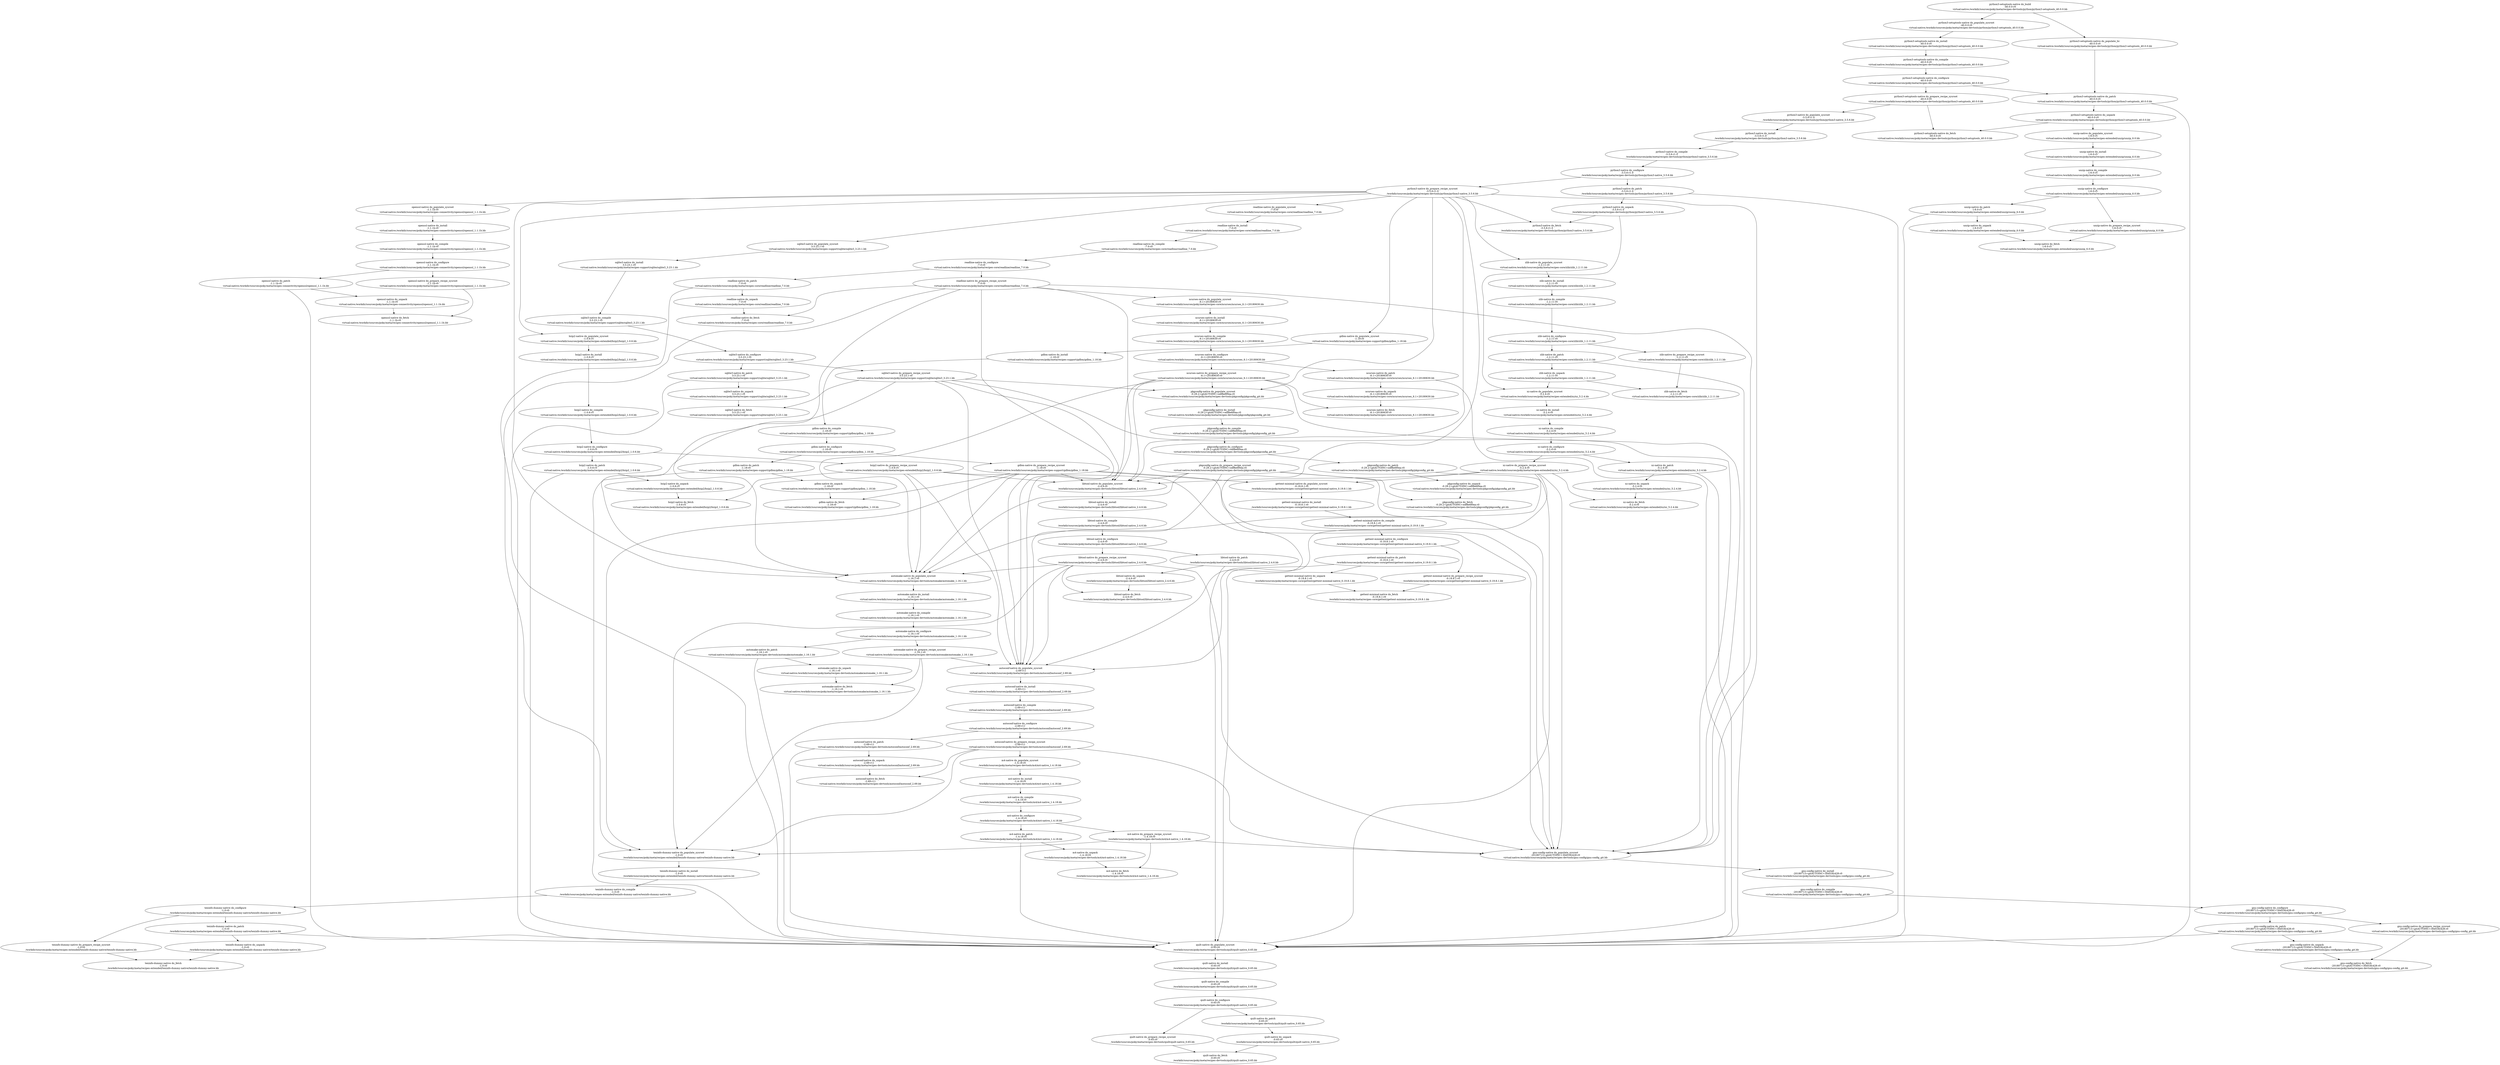 digraph depends {
"autoconf-native.do_compile" [label="autoconf-native do_compile\n:2.69-r11\nvirtual:native:/workdir/sources/poky/meta/recipes-devtools/autoconf/autoconf_2.69.bb"]
"autoconf-native.do_compile" -> "autoconf-native.do_configure"
"autoconf-native.do_configure" [label="autoconf-native do_configure\n:2.69-r11\nvirtual:native:/workdir/sources/poky/meta/recipes-devtools/autoconf/autoconf_2.69.bb"]
"autoconf-native.do_configure" -> "autoconf-native.do_patch"
"autoconf-native.do_configure" -> "autoconf-native.do_prepare_recipe_sysroot"
"autoconf-native.do_fetch" [label="autoconf-native do_fetch\n:2.69-r11\nvirtual:native:/workdir/sources/poky/meta/recipes-devtools/autoconf/autoconf_2.69.bb"]
"autoconf-native.do_install" [label="autoconf-native do_install\n:2.69-r11\nvirtual:native:/workdir/sources/poky/meta/recipes-devtools/autoconf/autoconf_2.69.bb"]
"autoconf-native.do_install" -> "autoconf-native.do_compile"
"autoconf-native.do_patch" [label="autoconf-native do_patch\n:2.69-r11\nvirtual:native:/workdir/sources/poky/meta/recipes-devtools/autoconf/autoconf_2.69.bb"]
"autoconf-native.do_patch" -> "autoconf-native.do_unpack"
"autoconf-native.do_patch" -> "quilt-native.do_populate_sysroot"
"autoconf-native.do_populate_sysroot" [label="autoconf-native do_populate_sysroot\n:2.69-r11\nvirtual:native:/workdir/sources/poky/meta/recipes-devtools/autoconf/autoconf_2.69.bb"]
"autoconf-native.do_populate_sysroot" -> "autoconf-native.do_install"
"autoconf-native.do_prepare_recipe_sysroot" [label="autoconf-native do_prepare_recipe_sysroot\n:2.69-r11\nvirtual:native:/workdir/sources/poky/meta/recipes-devtools/autoconf/autoconf_2.69.bb"]
"autoconf-native.do_prepare_recipe_sysroot" -> "autoconf-native.do_fetch"
"autoconf-native.do_prepare_recipe_sysroot" -> "gnu-config-native.do_populate_sysroot"
"autoconf-native.do_prepare_recipe_sysroot" -> "m4-native.do_populate_sysroot"
"autoconf-native.do_prepare_recipe_sysroot" -> "texinfo-dummy-native.do_populate_sysroot"
"autoconf-native.do_unpack" [label="autoconf-native do_unpack\n:2.69-r11\nvirtual:native:/workdir/sources/poky/meta/recipes-devtools/autoconf/autoconf_2.69.bb"]
"autoconf-native.do_unpack" -> "autoconf-native.do_fetch"
"automake-native.do_compile" [label="automake-native do_compile\n:1.16.1-r0\nvirtual:native:/workdir/sources/poky/meta/recipes-devtools/automake/automake_1.16.1.bb"]
"automake-native.do_compile" -> "automake-native.do_configure"
"automake-native.do_configure" [label="automake-native do_configure\n:1.16.1-r0\nvirtual:native:/workdir/sources/poky/meta/recipes-devtools/automake/automake_1.16.1.bb"]
"automake-native.do_configure" -> "automake-native.do_patch"
"automake-native.do_configure" -> "automake-native.do_prepare_recipe_sysroot"
"automake-native.do_fetch" [label="automake-native do_fetch\n:1.16.1-r0\nvirtual:native:/workdir/sources/poky/meta/recipes-devtools/automake/automake_1.16.1.bb"]
"automake-native.do_install" [label="automake-native do_install\n:1.16.1-r0\nvirtual:native:/workdir/sources/poky/meta/recipes-devtools/automake/automake_1.16.1.bb"]
"automake-native.do_install" -> "automake-native.do_compile"
"automake-native.do_patch" [label="automake-native do_patch\n:1.16.1-r0\nvirtual:native:/workdir/sources/poky/meta/recipes-devtools/automake/automake_1.16.1.bb"]
"automake-native.do_patch" -> "automake-native.do_unpack"
"automake-native.do_patch" -> "quilt-native.do_populate_sysroot"
"automake-native.do_populate_sysroot" [label="automake-native do_populate_sysroot\n:1.16.1-r0\nvirtual:native:/workdir/sources/poky/meta/recipes-devtools/automake/automake_1.16.1.bb"]
"automake-native.do_populate_sysroot" -> "automake-native.do_install"
"automake-native.do_prepare_recipe_sysroot" [label="automake-native do_prepare_recipe_sysroot\n:1.16.1-r0\nvirtual:native:/workdir/sources/poky/meta/recipes-devtools/automake/automake_1.16.1.bb"]
"automake-native.do_prepare_recipe_sysroot" -> "autoconf-native.do_populate_sysroot"
"automake-native.do_prepare_recipe_sysroot" -> "automake-native.do_fetch"
"automake-native.do_prepare_recipe_sysroot" -> "texinfo-dummy-native.do_populate_sysroot"
"automake-native.do_unpack" [label="automake-native do_unpack\n:1.16.1-r0\nvirtual:native:/workdir/sources/poky/meta/recipes-devtools/automake/automake_1.16.1.bb"]
"automake-native.do_unpack" -> "automake-native.do_fetch"
"bzip2-native.do_compile" [label="bzip2-native do_compile\n:1.0.6-r5\nvirtual:native:/workdir/sources/poky/meta/recipes-extended/bzip2/bzip2_1.0.6.bb"]
"bzip2-native.do_compile" -> "bzip2-native.do_configure"
"bzip2-native.do_configure" [label="bzip2-native do_configure\n:1.0.6-r5\nvirtual:native:/workdir/sources/poky/meta/recipes-extended/bzip2/bzip2_1.0.6.bb"]
"bzip2-native.do_configure" -> "bzip2-native.do_patch"
"bzip2-native.do_configure" -> "bzip2-native.do_prepare_recipe_sysroot"
"bzip2-native.do_fetch" [label="bzip2-native do_fetch\n:1.0.6-r5\nvirtual:native:/workdir/sources/poky/meta/recipes-extended/bzip2/bzip2_1.0.6.bb"]
"bzip2-native.do_install" [label="bzip2-native do_install\n:1.0.6-r5\nvirtual:native:/workdir/sources/poky/meta/recipes-extended/bzip2/bzip2_1.0.6.bb"]
"bzip2-native.do_install" -> "bzip2-native.do_compile"
"bzip2-native.do_patch" [label="bzip2-native do_patch\n:1.0.6-r5\nvirtual:native:/workdir/sources/poky/meta/recipes-extended/bzip2/bzip2_1.0.6.bb"]
"bzip2-native.do_patch" -> "bzip2-native.do_unpack"
"bzip2-native.do_patch" -> "quilt-native.do_populate_sysroot"
"bzip2-native.do_populate_sysroot" [label="bzip2-native do_populate_sysroot\n:1.0.6-r5\nvirtual:native:/workdir/sources/poky/meta/recipes-extended/bzip2/bzip2_1.0.6.bb"]
"bzip2-native.do_populate_sysroot" -> "bzip2-native.do_install"
"bzip2-native.do_prepare_recipe_sysroot" [label="bzip2-native do_prepare_recipe_sysroot\n:1.0.6-r5\nvirtual:native:/workdir/sources/poky/meta/recipes-extended/bzip2/bzip2_1.0.6.bb"]
"bzip2-native.do_prepare_recipe_sysroot" -> "autoconf-native.do_populate_sysroot"
"bzip2-native.do_prepare_recipe_sysroot" -> "automake-native.do_populate_sysroot"
"bzip2-native.do_prepare_recipe_sysroot" -> "bzip2-native.do_fetch"
"bzip2-native.do_prepare_recipe_sysroot" -> "gnu-config-native.do_populate_sysroot"
"bzip2-native.do_prepare_recipe_sysroot" -> "libtool-native.do_populate_sysroot"
"bzip2-native.do_unpack" [label="bzip2-native do_unpack\n:1.0.6-r5\nvirtual:native:/workdir/sources/poky/meta/recipes-extended/bzip2/bzip2_1.0.6.bb"]
"bzip2-native.do_unpack" -> "bzip2-native.do_fetch"
"gdbm-native.do_compile" [label="gdbm-native do_compile\n:1.18-r0\nvirtual:native:/workdir/sources/poky/meta/recipes-support/gdbm/gdbm_1.18.bb"]
"gdbm-native.do_compile" -> "gdbm-native.do_configure"
"gdbm-native.do_configure" [label="gdbm-native do_configure\n:1.18-r0\nvirtual:native:/workdir/sources/poky/meta/recipes-support/gdbm/gdbm_1.18.bb"]
"gdbm-native.do_configure" -> "gdbm-native.do_patch"
"gdbm-native.do_configure" -> "gdbm-native.do_prepare_recipe_sysroot"
"gdbm-native.do_fetch" [label="gdbm-native do_fetch\n:1.18-r0\nvirtual:native:/workdir/sources/poky/meta/recipes-support/gdbm/gdbm_1.18.bb"]
"gdbm-native.do_install" [label="gdbm-native do_install\n:1.18-r0\nvirtual:native:/workdir/sources/poky/meta/recipes-support/gdbm/gdbm_1.18.bb"]
"gdbm-native.do_install" -> "gdbm-native.do_compile"
"gdbm-native.do_patch" [label="gdbm-native do_patch\n:1.18-r0\nvirtual:native:/workdir/sources/poky/meta/recipes-support/gdbm/gdbm_1.18.bb"]
"gdbm-native.do_patch" -> "gdbm-native.do_unpack"
"gdbm-native.do_patch" -> "quilt-native.do_populate_sysroot"
"gdbm-native.do_populate_sysroot" [label="gdbm-native do_populate_sysroot\n:1.18-r0\nvirtual:native:/workdir/sources/poky/meta/recipes-support/gdbm/gdbm_1.18.bb"]
"gdbm-native.do_populate_sysroot" -> "gdbm-native.do_install"
"gdbm-native.do_prepare_recipe_sysroot" [label="gdbm-native do_prepare_recipe_sysroot\n:1.18-r0\nvirtual:native:/workdir/sources/poky/meta/recipes-support/gdbm/gdbm_1.18.bb"]
"gdbm-native.do_prepare_recipe_sysroot" -> "autoconf-native.do_populate_sysroot"
"gdbm-native.do_prepare_recipe_sysroot" -> "automake-native.do_populate_sysroot"
"gdbm-native.do_prepare_recipe_sysroot" -> "gdbm-native.do_fetch"
"gdbm-native.do_prepare_recipe_sysroot" -> "gettext-minimal-native.do_populate_sysroot"
"gdbm-native.do_prepare_recipe_sysroot" -> "gnu-config-native.do_populate_sysroot"
"gdbm-native.do_prepare_recipe_sysroot" -> "libtool-native.do_populate_sysroot"
"gdbm-native.do_prepare_recipe_sysroot" -> "texinfo-dummy-native.do_populate_sysroot"
"gdbm-native.do_unpack" [label="gdbm-native do_unpack\n:1.18-r0\nvirtual:native:/workdir/sources/poky/meta/recipes-support/gdbm/gdbm_1.18.bb"]
"gdbm-native.do_unpack" -> "gdbm-native.do_fetch"
"gettext-minimal-native.do_compile" [label="gettext-minimal-native do_compile\n:0.19.8.1-r0\n/workdir/sources/poky/meta/recipes-core/gettext/gettext-minimal-native_0.19.8.1.bb"]
"gettext-minimal-native.do_compile" -> "gettext-minimal-native.do_configure"
"gettext-minimal-native.do_configure" [label="gettext-minimal-native do_configure\n:0.19.8.1-r0\n/workdir/sources/poky/meta/recipes-core/gettext/gettext-minimal-native_0.19.8.1.bb"]
"gettext-minimal-native.do_configure" -> "gettext-minimal-native.do_patch"
"gettext-minimal-native.do_configure" -> "gettext-minimal-native.do_prepare_recipe_sysroot"
"gettext-minimal-native.do_fetch" [label="gettext-minimal-native do_fetch\n:0.19.8.1-r0\n/workdir/sources/poky/meta/recipes-core/gettext/gettext-minimal-native_0.19.8.1.bb"]
"gettext-minimal-native.do_install" [label="gettext-minimal-native do_install\n:0.19.8.1-r0\n/workdir/sources/poky/meta/recipes-core/gettext/gettext-minimal-native_0.19.8.1.bb"]
"gettext-minimal-native.do_install" -> "gettext-minimal-native.do_compile"
"gettext-minimal-native.do_patch" [label="gettext-minimal-native do_patch\n:0.19.8.1-r0\n/workdir/sources/poky/meta/recipes-core/gettext/gettext-minimal-native_0.19.8.1.bb"]
"gettext-minimal-native.do_patch" -> "gettext-minimal-native.do_unpack"
"gettext-minimal-native.do_patch" -> "quilt-native.do_populate_sysroot"
"gettext-minimal-native.do_populate_sysroot" [label="gettext-minimal-native do_populate_sysroot\n:0.19.8.1-r0\n/workdir/sources/poky/meta/recipes-core/gettext/gettext-minimal-native_0.19.8.1.bb"]
"gettext-minimal-native.do_populate_sysroot" -> "gettext-minimal-native.do_install"
"gettext-minimal-native.do_prepare_recipe_sysroot" [label="gettext-minimal-native do_prepare_recipe_sysroot\n:0.19.8.1-r0\n/workdir/sources/poky/meta/recipes-core/gettext/gettext-minimal-native_0.19.8.1.bb"]
"gettext-minimal-native.do_prepare_recipe_sysroot" -> "gettext-minimal-native.do_fetch"
"gettext-minimal-native.do_unpack" [label="gettext-minimal-native do_unpack\n:0.19.8.1-r0\n/workdir/sources/poky/meta/recipes-core/gettext/gettext-minimal-native_0.19.8.1.bb"]
"gettext-minimal-native.do_unpack" -> "gettext-minimal-native.do_fetch"
"gnu-config-native.do_compile" [label="gnu-config-native do_compile\n:20180713+gitAUTOINC+30d53fc428-r0\nvirtual:native:/workdir/sources/poky/meta/recipes-devtools/gnu-config/gnu-config_git.bb"]
"gnu-config-native.do_compile" -> "gnu-config-native.do_configure"
"gnu-config-native.do_configure" [label="gnu-config-native do_configure\n:20180713+gitAUTOINC+30d53fc428-r0\nvirtual:native:/workdir/sources/poky/meta/recipes-devtools/gnu-config/gnu-config_git.bb"]
"gnu-config-native.do_configure" -> "gnu-config-native.do_patch"
"gnu-config-native.do_configure" -> "gnu-config-native.do_prepare_recipe_sysroot"
"gnu-config-native.do_fetch" [label="gnu-config-native do_fetch\n:20180713+gitAUTOINC+30d53fc428-r0\nvirtual:native:/workdir/sources/poky/meta/recipes-devtools/gnu-config/gnu-config_git.bb"]
"gnu-config-native.do_install" [label="gnu-config-native do_install\n:20180713+gitAUTOINC+30d53fc428-r0\nvirtual:native:/workdir/sources/poky/meta/recipes-devtools/gnu-config/gnu-config_git.bb"]
"gnu-config-native.do_install" -> "gnu-config-native.do_compile"
"gnu-config-native.do_patch" [label="gnu-config-native do_patch\n:20180713+gitAUTOINC+30d53fc428-r0\nvirtual:native:/workdir/sources/poky/meta/recipes-devtools/gnu-config/gnu-config_git.bb"]
"gnu-config-native.do_patch" -> "gnu-config-native.do_unpack"
"gnu-config-native.do_patch" -> "quilt-native.do_populate_sysroot"
"gnu-config-native.do_populate_sysroot" [label="gnu-config-native do_populate_sysroot\n:20180713+gitAUTOINC+30d53fc428-r0\nvirtual:native:/workdir/sources/poky/meta/recipes-devtools/gnu-config/gnu-config_git.bb"]
"gnu-config-native.do_populate_sysroot" -> "gnu-config-native.do_install"
"gnu-config-native.do_prepare_recipe_sysroot" [label="gnu-config-native do_prepare_recipe_sysroot\n:20180713+gitAUTOINC+30d53fc428-r0\nvirtual:native:/workdir/sources/poky/meta/recipes-devtools/gnu-config/gnu-config_git.bb"]
"gnu-config-native.do_prepare_recipe_sysroot" -> "gnu-config-native.do_fetch"
"gnu-config-native.do_unpack" [label="gnu-config-native do_unpack\n:20180713+gitAUTOINC+30d53fc428-r0\nvirtual:native:/workdir/sources/poky/meta/recipes-devtools/gnu-config/gnu-config_git.bb"]
"gnu-config-native.do_unpack" -> "gnu-config-native.do_fetch"
"libtool-native.do_compile" [label="libtool-native do_compile\n:2.4.6-r0\n/workdir/sources/poky/meta/recipes-devtools/libtool/libtool-native_2.4.6.bb"]
"libtool-native.do_compile" -> "libtool-native.do_configure"
"libtool-native.do_configure" [label="libtool-native do_configure\n:2.4.6-r0\n/workdir/sources/poky/meta/recipes-devtools/libtool/libtool-native_2.4.6.bb"]
"libtool-native.do_configure" -> "libtool-native.do_patch"
"libtool-native.do_configure" -> "libtool-native.do_prepare_recipe_sysroot"
"libtool-native.do_fetch" [label="libtool-native do_fetch\n:2.4.6-r0\n/workdir/sources/poky/meta/recipes-devtools/libtool/libtool-native_2.4.6.bb"]
"libtool-native.do_install" [label="libtool-native do_install\n:2.4.6-r0\n/workdir/sources/poky/meta/recipes-devtools/libtool/libtool-native_2.4.6.bb"]
"libtool-native.do_install" -> "libtool-native.do_compile"
"libtool-native.do_patch" [label="libtool-native do_patch\n:2.4.6-r0\n/workdir/sources/poky/meta/recipes-devtools/libtool/libtool-native_2.4.6.bb"]
"libtool-native.do_patch" -> "libtool-native.do_unpack"
"libtool-native.do_patch" -> "quilt-native.do_populate_sysroot"
"libtool-native.do_populate_sysroot" [label="libtool-native do_populate_sysroot\n:2.4.6-r0\n/workdir/sources/poky/meta/recipes-devtools/libtool/libtool-native_2.4.6.bb"]
"libtool-native.do_populate_sysroot" -> "libtool-native.do_install"
"libtool-native.do_prepare_recipe_sysroot" [label="libtool-native do_prepare_recipe_sysroot\n:2.4.6-r0\n/workdir/sources/poky/meta/recipes-devtools/libtool/libtool-native_2.4.6.bb"]
"libtool-native.do_prepare_recipe_sysroot" -> "autoconf-native.do_populate_sysroot"
"libtool-native.do_prepare_recipe_sysroot" -> "automake-native.do_populate_sysroot"
"libtool-native.do_prepare_recipe_sysroot" -> "gnu-config-native.do_populate_sysroot"
"libtool-native.do_prepare_recipe_sysroot" -> "libtool-native.do_fetch"
"libtool-native.do_prepare_recipe_sysroot" -> "texinfo-dummy-native.do_populate_sysroot"
"libtool-native.do_unpack" [label="libtool-native do_unpack\n:2.4.6-r0\n/workdir/sources/poky/meta/recipes-devtools/libtool/libtool-native_2.4.6.bb"]
"libtool-native.do_unpack" -> "libtool-native.do_fetch"
"m4-native.do_compile" [label="m4-native do_compile\n:1.4.18-r0\n/workdir/sources/poky/meta/recipes-devtools/m4/m4-native_1.4.18.bb"]
"m4-native.do_compile" -> "m4-native.do_configure"
"m4-native.do_configure" [label="m4-native do_configure\n:1.4.18-r0\n/workdir/sources/poky/meta/recipes-devtools/m4/m4-native_1.4.18.bb"]
"m4-native.do_configure" -> "m4-native.do_patch"
"m4-native.do_configure" -> "m4-native.do_prepare_recipe_sysroot"
"m4-native.do_fetch" [label="m4-native do_fetch\n:1.4.18-r0\n/workdir/sources/poky/meta/recipes-devtools/m4/m4-native_1.4.18.bb"]
"m4-native.do_install" [label="m4-native do_install\n:1.4.18-r0\n/workdir/sources/poky/meta/recipes-devtools/m4/m4-native_1.4.18.bb"]
"m4-native.do_install" -> "m4-native.do_compile"
"m4-native.do_patch" [label="m4-native do_patch\n:1.4.18-r0\n/workdir/sources/poky/meta/recipes-devtools/m4/m4-native_1.4.18.bb"]
"m4-native.do_patch" -> "m4-native.do_unpack"
"m4-native.do_patch" -> "quilt-native.do_populate_sysroot"
"m4-native.do_populate_sysroot" [label="m4-native do_populate_sysroot\n:1.4.18-r0\n/workdir/sources/poky/meta/recipes-devtools/m4/m4-native_1.4.18.bb"]
"m4-native.do_populate_sysroot" -> "m4-native.do_install"
"m4-native.do_prepare_recipe_sysroot" [label="m4-native do_prepare_recipe_sysroot\n:1.4.18-r0\n/workdir/sources/poky/meta/recipes-devtools/m4/m4-native_1.4.18.bb"]
"m4-native.do_prepare_recipe_sysroot" -> "gnu-config-native.do_populate_sysroot"
"m4-native.do_prepare_recipe_sysroot" -> "m4-native.do_fetch"
"m4-native.do_prepare_recipe_sysroot" -> "texinfo-dummy-native.do_populate_sysroot"
"m4-native.do_unpack" [label="m4-native do_unpack\n:1.4.18-r0\n/workdir/sources/poky/meta/recipes-devtools/m4/m4-native_1.4.18.bb"]
"m4-native.do_unpack" -> "m4-native.do_fetch"
"ncurses-native.do_compile" [label="ncurses-native do_compile\n:6.1+20180630-r0\nvirtual:native:/workdir/sources/poky/meta/recipes-core/ncurses/ncurses_6.1+20180630.bb"]
"ncurses-native.do_compile" -> "ncurses-native.do_configure"
"ncurses-native.do_configure" [label="ncurses-native do_configure\n:6.1+20180630-r0\nvirtual:native:/workdir/sources/poky/meta/recipes-core/ncurses/ncurses_6.1+20180630.bb"]
"ncurses-native.do_configure" -> "ncurses-native.do_patch"
"ncurses-native.do_configure" -> "ncurses-native.do_prepare_recipe_sysroot"
"ncurses-native.do_fetch" [label="ncurses-native do_fetch\n:6.1+20180630-r0\nvirtual:native:/workdir/sources/poky/meta/recipes-core/ncurses/ncurses_6.1+20180630.bb"]
"ncurses-native.do_install" [label="ncurses-native do_install\n:6.1+20180630-r0\nvirtual:native:/workdir/sources/poky/meta/recipes-core/ncurses/ncurses_6.1+20180630.bb"]
"ncurses-native.do_install" -> "ncurses-native.do_compile"
"ncurses-native.do_patch" [label="ncurses-native do_patch\n:6.1+20180630-r0\nvirtual:native:/workdir/sources/poky/meta/recipes-core/ncurses/ncurses_6.1+20180630.bb"]
"ncurses-native.do_patch" -> "ncurses-native.do_unpack"
"ncurses-native.do_patch" -> "quilt-native.do_populate_sysroot"
"ncurses-native.do_populate_sysroot" [label="ncurses-native do_populate_sysroot\n:6.1+20180630-r0\nvirtual:native:/workdir/sources/poky/meta/recipes-core/ncurses/ncurses_6.1+20180630.bb"]
"ncurses-native.do_populate_sysroot" -> "ncurses-native.do_install"
"ncurses-native.do_prepare_recipe_sysroot" [label="ncurses-native do_prepare_recipe_sysroot\n:6.1+20180630-r0\nvirtual:native:/workdir/sources/poky/meta/recipes-core/ncurses/ncurses_6.1+20180630.bb"]
"ncurses-native.do_prepare_recipe_sysroot" -> "autoconf-native.do_populate_sysroot"
"ncurses-native.do_prepare_recipe_sysroot" -> "automake-native.do_populate_sysroot"
"ncurses-native.do_prepare_recipe_sysroot" -> "gnu-config-native.do_populate_sysroot"
"ncurses-native.do_prepare_recipe_sysroot" -> "libtool-native.do_populate_sysroot"
"ncurses-native.do_prepare_recipe_sysroot" -> "ncurses-native.do_fetch"
"ncurses-native.do_prepare_recipe_sysroot" -> "pkgconfig-native.do_populate_sysroot"
"ncurses-native.do_unpack" [label="ncurses-native do_unpack\n:6.1+20180630-r0\nvirtual:native:/workdir/sources/poky/meta/recipes-core/ncurses/ncurses_6.1+20180630.bb"]
"ncurses-native.do_unpack" -> "ncurses-native.do_fetch"
"openssl-native.do_compile" [label="openssl-native do_compile\n:1.1.1b-r0\nvirtual:native:/workdir/sources/poky/meta/recipes-connectivity/openssl/openssl_1.1.1b.bb"]
"openssl-native.do_compile" -> "openssl-native.do_configure"
"openssl-native.do_configure" [label="openssl-native do_configure\n:1.1.1b-r0\nvirtual:native:/workdir/sources/poky/meta/recipes-connectivity/openssl/openssl_1.1.1b.bb"]
"openssl-native.do_configure" -> "openssl-native.do_patch"
"openssl-native.do_configure" -> "openssl-native.do_prepare_recipe_sysroot"
"openssl-native.do_fetch" [label="openssl-native do_fetch\n:1.1.1b-r0\nvirtual:native:/workdir/sources/poky/meta/recipes-connectivity/openssl/openssl_1.1.1b.bb"]
"openssl-native.do_install" [label="openssl-native do_install\n:1.1.1b-r0\nvirtual:native:/workdir/sources/poky/meta/recipes-connectivity/openssl/openssl_1.1.1b.bb"]
"openssl-native.do_install" -> "openssl-native.do_compile"
"openssl-native.do_patch" [label="openssl-native do_patch\n:1.1.1b-r0\nvirtual:native:/workdir/sources/poky/meta/recipes-connectivity/openssl/openssl_1.1.1b.bb"]
"openssl-native.do_patch" -> "openssl-native.do_unpack"
"openssl-native.do_patch" -> "quilt-native.do_populate_sysroot"
"openssl-native.do_populate_sysroot" [label="openssl-native do_populate_sysroot\n:1.1.1b-r0\nvirtual:native:/workdir/sources/poky/meta/recipes-connectivity/openssl/openssl_1.1.1b.bb"]
"openssl-native.do_populate_sysroot" -> "openssl-native.do_install"
"openssl-native.do_prepare_recipe_sysroot" [label="openssl-native do_prepare_recipe_sysroot\n:1.1.1b-r0\nvirtual:native:/workdir/sources/poky/meta/recipes-connectivity/openssl/openssl_1.1.1b.bb"]
"openssl-native.do_prepare_recipe_sysroot" -> "openssl-native.do_fetch"
"openssl-native.do_unpack" [label="openssl-native do_unpack\n:1.1.1b-r0\nvirtual:native:/workdir/sources/poky/meta/recipes-connectivity/openssl/openssl_1.1.1b.bb"]
"openssl-native.do_unpack" -> "openssl-native.do_fetch"
"pkgconfig-native.do_compile" [label="pkgconfig-native do_compile\n:0.29.2+gitAUTOINC+edf8e6f0ea-r0\nvirtual:native:/workdir/sources/poky/meta/recipes-devtools/pkgconfig/pkgconfig_git.bb"]
"pkgconfig-native.do_compile" -> "pkgconfig-native.do_configure"
"pkgconfig-native.do_configure" [label="pkgconfig-native do_configure\n:0.29.2+gitAUTOINC+edf8e6f0ea-r0\nvirtual:native:/workdir/sources/poky/meta/recipes-devtools/pkgconfig/pkgconfig_git.bb"]
"pkgconfig-native.do_configure" -> "pkgconfig-native.do_patch"
"pkgconfig-native.do_configure" -> "pkgconfig-native.do_prepare_recipe_sysroot"
"pkgconfig-native.do_fetch" [label="pkgconfig-native do_fetch\n:0.29.2+gitAUTOINC+edf8e6f0ea-r0\nvirtual:native:/workdir/sources/poky/meta/recipes-devtools/pkgconfig/pkgconfig_git.bb"]
"pkgconfig-native.do_install" [label="pkgconfig-native do_install\n:0.29.2+gitAUTOINC+edf8e6f0ea-r0\nvirtual:native:/workdir/sources/poky/meta/recipes-devtools/pkgconfig/pkgconfig_git.bb"]
"pkgconfig-native.do_install" -> "pkgconfig-native.do_compile"
"pkgconfig-native.do_patch" [label="pkgconfig-native do_patch\n:0.29.2+gitAUTOINC+edf8e6f0ea-r0\nvirtual:native:/workdir/sources/poky/meta/recipes-devtools/pkgconfig/pkgconfig_git.bb"]
"pkgconfig-native.do_patch" -> "pkgconfig-native.do_unpack"
"pkgconfig-native.do_patch" -> "quilt-native.do_populate_sysroot"
"pkgconfig-native.do_populate_sysroot" [label="pkgconfig-native do_populate_sysroot\n:0.29.2+gitAUTOINC+edf8e6f0ea-r0\nvirtual:native:/workdir/sources/poky/meta/recipes-devtools/pkgconfig/pkgconfig_git.bb"]
"pkgconfig-native.do_populate_sysroot" -> "pkgconfig-native.do_install"
"pkgconfig-native.do_prepare_recipe_sysroot" [label="pkgconfig-native do_prepare_recipe_sysroot\n:0.29.2+gitAUTOINC+edf8e6f0ea-r0\nvirtual:native:/workdir/sources/poky/meta/recipes-devtools/pkgconfig/pkgconfig_git.bb"]
"pkgconfig-native.do_prepare_recipe_sysroot" -> "autoconf-native.do_populate_sysroot"
"pkgconfig-native.do_prepare_recipe_sysroot" -> "automake-native.do_populate_sysroot"
"pkgconfig-native.do_prepare_recipe_sysroot" -> "gnu-config-native.do_populate_sysroot"
"pkgconfig-native.do_prepare_recipe_sysroot" -> "libtool-native.do_populate_sysroot"
"pkgconfig-native.do_prepare_recipe_sysroot" -> "pkgconfig-native.do_fetch"
"pkgconfig-native.do_unpack" [label="pkgconfig-native do_unpack\n:0.29.2+gitAUTOINC+edf8e6f0ea-r0\nvirtual:native:/workdir/sources/poky/meta/recipes-devtools/pkgconfig/pkgconfig_git.bb"]
"pkgconfig-native.do_unpack" -> "pkgconfig-native.do_fetch"
"python3-native.do_compile" [label="python3-native do_compile\n:3.5.6-r1.0\n/workdir/sources/poky/meta/recipes-devtools/python/python3-native_3.5.6.bb"]
"python3-native.do_compile" -> "python3-native.do_configure"
"python3-native.do_configure" [label="python3-native do_configure\n:3.5.6-r1.0\n/workdir/sources/poky/meta/recipes-devtools/python/python3-native_3.5.6.bb"]
"python3-native.do_configure" -> "python3-native.do_patch"
"python3-native.do_configure" -> "python3-native.do_prepare_recipe_sysroot"
"python3-native.do_fetch" [label="python3-native do_fetch\n:3.5.6-r1.0\n/workdir/sources/poky/meta/recipes-devtools/python/python3-native_3.5.6.bb"]
"python3-native.do_install" [label="python3-native do_install\n:3.5.6-r1.0\n/workdir/sources/poky/meta/recipes-devtools/python/python3-native_3.5.6.bb"]
"python3-native.do_install" -> "python3-native.do_compile"
"python3-native.do_patch" [label="python3-native do_patch\n:3.5.6-r1.0\n/workdir/sources/poky/meta/recipes-devtools/python/python3-native_3.5.6.bb"]
"python3-native.do_patch" -> "python3-native.do_unpack"
"python3-native.do_patch" -> "quilt-native.do_populate_sysroot"
"python3-native.do_populate_sysroot" [label="python3-native do_populate_sysroot\n:3.5.6-r1.0\n/workdir/sources/poky/meta/recipes-devtools/python/python3-native_3.5.6.bb"]
"python3-native.do_populate_sysroot" -> "python3-native.do_install"
"python3-native.do_prepare_recipe_sysroot" [label="python3-native do_prepare_recipe_sysroot\n:3.5.6-r1.0\n/workdir/sources/poky/meta/recipes-devtools/python/python3-native_3.5.6.bb"]
"python3-native.do_prepare_recipe_sysroot" -> "autoconf-native.do_populate_sysroot"
"python3-native.do_prepare_recipe_sysroot" -> "automake-native.do_populate_sysroot"
"python3-native.do_prepare_recipe_sysroot" -> "bzip2-native.do_populate_sysroot"
"python3-native.do_prepare_recipe_sysroot" -> "gdbm-native.do_populate_sysroot"
"python3-native.do_prepare_recipe_sysroot" -> "gnu-config-native.do_populate_sysroot"
"python3-native.do_prepare_recipe_sysroot" -> "libtool-native.do_populate_sysroot"
"python3-native.do_prepare_recipe_sysroot" -> "openssl-native.do_populate_sysroot"
"python3-native.do_prepare_recipe_sysroot" -> "pkgconfig-native.do_populate_sysroot"
"python3-native.do_prepare_recipe_sysroot" -> "python3-native.do_fetch"
"python3-native.do_prepare_recipe_sysroot" -> "readline-native.do_populate_sysroot"
"python3-native.do_prepare_recipe_sysroot" -> "sqlite3-native.do_populate_sysroot"
"python3-native.do_prepare_recipe_sysroot" -> "zlib-native.do_populate_sysroot"
"python3-native.do_unpack" [label="python3-native do_unpack\n:3.5.6-r1.0\n/workdir/sources/poky/meta/recipes-devtools/python/python3-native_3.5.6.bb"]
"python3-native.do_unpack" -> "python3-native.do_fetch"
"python3-native.do_unpack" -> "xz-native.do_populate_sysroot"
"python3-setuptools-native.do_build" [label="python3-setuptools-native do_build\n:40.0.0-r0\nvirtual:native:/workdir/sources/poky/meta/recipes-devtools/python/python3-setuptools_40.0.0.bb"]
"python3-setuptools-native.do_build" -> "python3-setuptools-native.do_populate_lic"
"python3-setuptools-native.do_build" -> "python3-setuptools-native.do_populate_sysroot"
"python3-setuptools-native.do_compile" [label="python3-setuptools-native do_compile\n:40.0.0-r0\nvirtual:native:/workdir/sources/poky/meta/recipes-devtools/python/python3-setuptools_40.0.0.bb"]
"python3-setuptools-native.do_compile" -> "python3-setuptools-native.do_configure"
"python3-setuptools-native.do_configure" [label="python3-setuptools-native do_configure\n:40.0.0-r0\nvirtual:native:/workdir/sources/poky/meta/recipes-devtools/python/python3-setuptools_40.0.0.bb"]
"python3-setuptools-native.do_configure" -> "python3-setuptools-native.do_patch"
"python3-setuptools-native.do_configure" -> "python3-setuptools-native.do_prepare_recipe_sysroot"
"python3-setuptools-native.do_fetch" [label="python3-setuptools-native do_fetch\n:40.0.0-r0\nvirtual:native:/workdir/sources/poky/meta/recipes-devtools/python/python3-setuptools_40.0.0.bb"]
"python3-setuptools-native.do_install" [label="python3-setuptools-native do_install\n:40.0.0-r0\nvirtual:native:/workdir/sources/poky/meta/recipes-devtools/python/python3-setuptools_40.0.0.bb"]
"python3-setuptools-native.do_install" -> "python3-setuptools-native.do_compile"
"python3-setuptools-native.do_patch" [label="python3-setuptools-native do_patch\n:40.0.0-r0\nvirtual:native:/workdir/sources/poky/meta/recipes-devtools/python/python3-setuptools_40.0.0.bb"]
"python3-setuptools-native.do_patch" -> "python3-setuptools-native.do_unpack"
"python3-setuptools-native.do_patch" -> "quilt-native.do_populate_sysroot"
"python3-setuptools-native.do_populate_lic" [label="python3-setuptools-native do_populate_lic\n:40.0.0-r0\nvirtual:native:/workdir/sources/poky/meta/recipes-devtools/python/python3-setuptools_40.0.0.bb"]
"python3-setuptools-native.do_populate_lic" -> "python3-setuptools-native.do_patch"
"python3-setuptools-native.do_populate_sysroot" [label="python3-setuptools-native do_populate_sysroot\n:40.0.0-r0\nvirtual:native:/workdir/sources/poky/meta/recipes-devtools/python/python3-setuptools_40.0.0.bb"]
"python3-setuptools-native.do_populate_sysroot" -> "python3-setuptools-native.do_install"
"python3-setuptools-native.do_prepare_recipe_sysroot" [label="python3-setuptools-native do_prepare_recipe_sysroot\n:40.0.0-r0\nvirtual:native:/workdir/sources/poky/meta/recipes-devtools/python/python3-setuptools_40.0.0.bb"]
"python3-setuptools-native.do_prepare_recipe_sysroot" -> "python3-native.do_populate_sysroot"
"python3-setuptools-native.do_prepare_recipe_sysroot" -> "python3-setuptools-native.do_fetch"
"python3-setuptools-native.do_unpack" [label="python3-setuptools-native do_unpack\n:40.0.0-r0\nvirtual:native:/workdir/sources/poky/meta/recipes-devtools/python/python3-setuptools_40.0.0.bb"]
"python3-setuptools-native.do_unpack" -> "python3-setuptools-native.do_fetch"
"python3-setuptools-native.do_unpack" -> "unzip-native.do_populate_sysroot"
"quilt-native.do_compile" [label="quilt-native do_compile\n:0.65-r0\n/workdir/sources/poky/meta/recipes-devtools/quilt/quilt-native_0.65.bb"]
"quilt-native.do_compile" -> "quilt-native.do_configure"
"quilt-native.do_configure" [label="quilt-native do_configure\n:0.65-r0\n/workdir/sources/poky/meta/recipes-devtools/quilt/quilt-native_0.65.bb"]
"quilt-native.do_configure" -> "quilt-native.do_patch"
"quilt-native.do_configure" -> "quilt-native.do_prepare_recipe_sysroot"
"quilt-native.do_fetch" [label="quilt-native do_fetch\n:0.65-r0\n/workdir/sources/poky/meta/recipes-devtools/quilt/quilt-native_0.65.bb"]
"quilt-native.do_install" [label="quilt-native do_install\n:0.65-r0\n/workdir/sources/poky/meta/recipes-devtools/quilt/quilt-native_0.65.bb"]
"quilt-native.do_install" -> "quilt-native.do_compile"
"quilt-native.do_patch" [label="quilt-native do_patch\n:0.65-r0\n/workdir/sources/poky/meta/recipes-devtools/quilt/quilt-native_0.65.bb"]
"quilt-native.do_patch" -> "quilt-native.do_unpack"
"quilt-native.do_populate_sysroot" [label="quilt-native do_populate_sysroot\n:0.65-r0\n/workdir/sources/poky/meta/recipes-devtools/quilt/quilt-native_0.65.bb"]
"quilt-native.do_populate_sysroot" -> "quilt-native.do_install"
"quilt-native.do_prepare_recipe_sysroot" [label="quilt-native do_prepare_recipe_sysroot\n:0.65-r0\n/workdir/sources/poky/meta/recipes-devtools/quilt/quilt-native_0.65.bb"]
"quilt-native.do_prepare_recipe_sysroot" -> "quilt-native.do_fetch"
"quilt-native.do_unpack" [label="quilt-native do_unpack\n:0.65-r0\n/workdir/sources/poky/meta/recipes-devtools/quilt/quilt-native_0.65.bb"]
"quilt-native.do_unpack" -> "quilt-native.do_fetch"
"readline-native.do_compile" [label="readline-native do_compile\n:7.0-r0\nvirtual:native:/workdir/sources/poky/meta/recipes-core/readline/readline_7.0.bb"]
"readline-native.do_compile" -> "readline-native.do_configure"
"readline-native.do_configure" [label="readline-native do_configure\n:7.0-r0\nvirtual:native:/workdir/sources/poky/meta/recipes-core/readline/readline_7.0.bb"]
"readline-native.do_configure" -> "readline-native.do_patch"
"readline-native.do_configure" -> "readline-native.do_prepare_recipe_sysroot"
"readline-native.do_fetch" [label="readline-native do_fetch\n:7.0-r0\nvirtual:native:/workdir/sources/poky/meta/recipes-core/readline/readline_7.0.bb"]
"readline-native.do_install" [label="readline-native do_install\n:7.0-r0\nvirtual:native:/workdir/sources/poky/meta/recipes-core/readline/readline_7.0.bb"]
"readline-native.do_install" -> "readline-native.do_compile"
"readline-native.do_patch" [label="readline-native do_patch\n:7.0-r0\nvirtual:native:/workdir/sources/poky/meta/recipes-core/readline/readline_7.0.bb"]
"readline-native.do_patch" -> "quilt-native.do_populate_sysroot"
"readline-native.do_patch" -> "readline-native.do_unpack"
"readline-native.do_populate_sysroot" [label="readline-native do_populate_sysroot\n:7.0-r0\nvirtual:native:/workdir/sources/poky/meta/recipes-core/readline/readline_7.0.bb"]
"readline-native.do_populate_sysroot" -> "readline-native.do_install"
"readline-native.do_prepare_recipe_sysroot" [label="readline-native do_prepare_recipe_sysroot\n:7.0-r0\nvirtual:native:/workdir/sources/poky/meta/recipes-core/readline/readline_7.0.bb"]
"readline-native.do_prepare_recipe_sysroot" -> "autoconf-native.do_populate_sysroot"
"readline-native.do_prepare_recipe_sysroot" -> "automake-native.do_populate_sysroot"
"readline-native.do_prepare_recipe_sysroot" -> "gnu-config-native.do_populate_sysroot"
"readline-native.do_prepare_recipe_sysroot" -> "libtool-native.do_populate_sysroot"
"readline-native.do_prepare_recipe_sysroot" -> "ncurses-native.do_populate_sysroot"
"readline-native.do_prepare_recipe_sysroot" -> "readline-native.do_fetch"
"readline-native.do_prepare_recipe_sysroot" -> "texinfo-dummy-native.do_populate_sysroot"
"readline-native.do_unpack" [label="readline-native do_unpack\n:7.0-r0\nvirtual:native:/workdir/sources/poky/meta/recipes-core/readline/readline_7.0.bb"]
"readline-native.do_unpack" -> "readline-native.do_fetch"
"sqlite3-native.do_compile" [label="sqlite3-native do_compile\n3:3.23.1-r0\nvirtual:native:/workdir/sources/poky/meta/recipes-support/sqlite/sqlite3_3.23.1.bb"]
"sqlite3-native.do_compile" -> "sqlite3-native.do_configure"
"sqlite3-native.do_configure" [label="sqlite3-native do_configure\n3:3.23.1-r0\nvirtual:native:/workdir/sources/poky/meta/recipes-support/sqlite/sqlite3_3.23.1.bb"]
"sqlite3-native.do_configure" -> "sqlite3-native.do_patch"
"sqlite3-native.do_configure" -> "sqlite3-native.do_prepare_recipe_sysroot"
"sqlite3-native.do_fetch" [label="sqlite3-native do_fetch\n3:3.23.1-r0\nvirtual:native:/workdir/sources/poky/meta/recipes-support/sqlite/sqlite3_3.23.1.bb"]
"sqlite3-native.do_install" [label="sqlite3-native do_install\n3:3.23.1-r0\nvirtual:native:/workdir/sources/poky/meta/recipes-support/sqlite/sqlite3_3.23.1.bb"]
"sqlite3-native.do_install" -> "sqlite3-native.do_compile"
"sqlite3-native.do_patch" [label="sqlite3-native do_patch\n3:3.23.1-r0\nvirtual:native:/workdir/sources/poky/meta/recipes-support/sqlite/sqlite3_3.23.1.bb"]
"sqlite3-native.do_patch" -> "quilt-native.do_populate_sysroot"
"sqlite3-native.do_patch" -> "sqlite3-native.do_unpack"
"sqlite3-native.do_populate_sysroot" [label="sqlite3-native do_populate_sysroot\n3:3.23.1-r0\nvirtual:native:/workdir/sources/poky/meta/recipes-support/sqlite/sqlite3_3.23.1.bb"]
"sqlite3-native.do_populate_sysroot" -> "sqlite3-native.do_install"
"sqlite3-native.do_prepare_recipe_sysroot" [label="sqlite3-native do_prepare_recipe_sysroot\n3:3.23.1-r0\nvirtual:native:/workdir/sources/poky/meta/recipes-support/sqlite/sqlite3_3.23.1.bb"]
"sqlite3-native.do_prepare_recipe_sysroot" -> "autoconf-native.do_populate_sysroot"
"sqlite3-native.do_prepare_recipe_sysroot" -> "automake-native.do_populate_sysroot"
"sqlite3-native.do_prepare_recipe_sysroot" -> "gnu-config-native.do_populate_sysroot"
"sqlite3-native.do_prepare_recipe_sysroot" -> "libtool-native.do_populate_sysroot"
"sqlite3-native.do_prepare_recipe_sysroot" -> "pkgconfig-native.do_populate_sysroot"
"sqlite3-native.do_prepare_recipe_sysroot" -> "sqlite3-native.do_fetch"
"sqlite3-native.do_unpack" [label="sqlite3-native do_unpack\n3:3.23.1-r0\nvirtual:native:/workdir/sources/poky/meta/recipes-support/sqlite/sqlite3_3.23.1.bb"]
"sqlite3-native.do_unpack" -> "sqlite3-native.do_fetch"
"texinfo-dummy-native.do_compile" [label="texinfo-dummy-native do_compile\n:1.0-r0\n/workdir/sources/poky/meta/recipes-extended/texinfo-dummy-native/texinfo-dummy-native.bb"]
"texinfo-dummy-native.do_compile" -> "texinfo-dummy-native.do_configure"
"texinfo-dummy-native.do_configure" [label="texinfo-dummy-native do_configure\n:1.0-r0\n/workdir/sources/poky/meta/recipes-extended/texinfo-dummy-native/texinfo-dummy-native.bb"]
"texinfo-dummy-native.do_configure" -> "texinfo-dummy-native.do_patch"
"texinfo-dummy-native.do_configure" -> "texinfo-dummy-native.do_prepare_recipe_sysroot"
"texinfo-dummy-native.do_fetch" [label="texinfo-dummy-native do_fetch\n:1.0-r0\n/workdir/sources/poky/meta/recipes-extended/texinfo-dummy-native/texinfo-dummy-native.bb"]
"texinfo-dummy-native.do_install" [label="texinfo-dummy-native do_install\n:1.0-r0\n/workdir/sources/poky/meta/recipes-extended/texinfo-dummy-native/texinfo-dummy-native.bb"]
"texinfo-dummy-native.do_install" -> "texinfo-dummy-native.do_compile"
"texinfo-dummy-native.do_patch" [label="texinfo-dummy-native do_patch\n:1.0-r0\n/workdir/sources/poky/meta/recipes-extended/texinfo-dummy-native/texinfo-dummy-native.bb"]
"texinfo-dummy-native.do_patch" -> "quilt-native.do_populate_sysroot"
"texinfo-dummy-native.do_patch" -> "texinfo-dummy-native.do_unpack"
"texinfo-dummy-native.do_populate_sysroot" [label="texinfo-dummy-native do_populate_sysroot\n:1.0-r0\n/workdir/sources/poky/meta/recipes-extended/texinfo-dummy-native/texinfo-dummy-native.bb"]
"texinfo-dummy-native.do_populate_sysroot" -> "texinfo-dummy-native.do_install"
"texinfo-dummy-native.do_prepare_recipe_sysroot" [label="texinfo-dummy-native do_prepare_recipe_sysroot\n:1.0-r0\n/workdir/sources/poky/meta/recipes-extended/texinfo-dummy-native/texinfo-dummy-native.bb"]
"texinfo-dummy-native.do_prepare_recipe_sysroot" -> "texinfo-dummy-native.do_fetch"
"texinfo-dummy-native.do_unpack" [label="texinfo-dummy-native do_unpack\n:1.0-r0\n/workdir/sources/poky/meta/recipes-extended/texinfo-dummy-native/texinfo-dummy-native.bb"]
"texinfo-dummy-native.do_unpack" -> "texinfo-dummy-native.do_fetch"
"unzip-native.do_compile" [label="unzip-native do_compile\n1:6.0-r5\nvirtual:native:/workdir/sources/poky/meta/recipes-extended/unzip/unzip_6.0.bb"]
"unzip-native.do_compile" -> "unzip-native.do_configure"
"unzip-native.do_configure" [label="unzip-native do_configure\n1:6.0-r5\nvirtual:native:/workdir/sources/poky/meta/recipes-extended/unzip/unzip_6.0.bb"]
"unzip-native.do_configure" -> "unzip-native.do_patch"
"unzip-native.do_configure" -> "unzip-native.do_prepare_recipe_sysroot"
"unzip-native.do_fetch" [label="unzip-native do_fetch\n1:6.0-r5\nvirtual:native:/workdir/sources/poky/meta/recipes-extended/unzip/unzip_6.0.bb"]
"unzip-native.do_install" [label="unzip-native do_install\n1:6.0-r5\nvirtual:native:/workdir/sources/poky/meta/recipes-extended/unzip/unzip_6.0.bb"]
"unzip-native.do_install" -> "unzip-native.do_compile"
"unzip-native.do_patch" [label="unzip-native do_patch\n1:6.0-r5\nvirtual:native:/workdir/sources/poky/meta/recipes-extended/unzip/unzip_6.0.bb"]
"unzip-native.do_patch" -> "quilt-native.do_populate_sysroot"
"unzip-native.do_patch" -> "unzip-native.do_unpack"
"unzip-native.do_populate_sysroot" [label="unzip-native do_populate_sysroot\n1:6.0-r5\nvirtual:native:/workdir/sources/poky/meta/recipes-extended/unzip/unzip_6.0.bb"]
"unzip-native.do_populate_sysroot" -> "unzip-native.do_install"
"unzip-native.do_prepare_recipe_sysroot" [label="unzip-native do_prepare_recipe_sysroot\n1:6.0-r5\nvirtual:native:/workdir/sources/poky/meta/recipes-extended/unzip/unzip_6.0.bb"]
"unzip-native.do_prepare_recipe_sysroot" -> "unzip-native.do_fetch"
"unzip-native.do_unpack" [label="unzip-native do_unpack\n1:6.0-r5\nvirtual:native:/workdir/sources/poky/meta/recipes-extended/unzip/unzip_6.0.bb"]
"unzip-native.do_unpack" -> "unzip-native.do_fetch"
"xz-native.do_compile" [label="xz-native do_compile\n:5.2.4-r0\nvirtual:native:/workdir/sources/poky/meta/recipes-extended/xz/xz_5.2.4.bb"]
"xz-native.do_compile" -> "xz-native.do_configure"
"xz-native.do_configure" [label="xz-native do_configure\n:5.2.4-r0\nvirtual:native:/workdir/sources/poky/meta/recipes-extended/xz/xz_5.2.4.bb"]
"xz-native.do_configure" -> "xz-native.do_patch"
"xz-native.do_configure" -> "xz-native.do_prepare_recipe_sysroot"
"xz-native.do_fetch" [label="xz-native do_fetch\n:5.2.4-r0\nvirtual:native:/workdir/sources/poky/meta/recipes-extended/xz/xz_5.2.4.bb"]
"xz-native.do_install" [label="xz-native do_install\n:5.2.4-r0\nvirtual:native:/workdir/sources/poky/meta/recipes-extended/xz/xz_5.2.4.bb"]
"xz-native.do_install" -> "xz-native.do_compile"
"xz-native.do_patch" [label="xz-native do_patch\n:5.2.4-r0\nvirtual:native:/workdir/sources/poky/meta/recipes-extended/xz/xz_5.2.4.bb"]
"xz-native.do_patch" -> "quilt-native.do_populate_sysroot"
"xz-native.do_patch" -> "xz-native.do_unpack"
"xz-native.do_populate_sysroot" [label="xz-native do_populate_sysroot\n:5.2.4-r0\nvirtual:native:/workdir/sources/poky/meta/recipes-extended/xz/xz_5.2.4.bb"]
"xz-native.do_populate_sysroot" -> "xz-native.do_install"
"xz-native.do_prepare_recipe_sysroot" [label="xz-native do_prepare_recipe_sysroot\n:5.2.4-r0\nvirtual:native:/workdir/sources/poky/meta/recipes-extended/xz/xz_5.2.4.bb"]
"xz-native.do_prepare_recipe_sysroot" -> "autoconf-native.do_populate_sysroot"
"xz-native.do_prepare_recipe_sysroot" -> "automake-native.do_populate_sysroot"
"xz-native.do_prepare_recipe_sysroot" -> "gettext-minimal-native.do_populate_sysroot"
"xz-native.do_prepare_recipe_sysroot" -> "gnu-config-native.do_populate_sysroot"
"xz-native.do_prepare_recipe_sysroot" -> "libtool-native.do_populate_sysroot"
"xz-native.do_prepare_recipe_sysroot" -> "xz-native.do_fetch"
"xz-native.do_unpack" [label="xz-native do_unpack\n:5.2.4-r0\nvirtual:native:/workdir/sources/poky/meta/recipes-extended/xz/xz_5.2.4.bb"]
"xz-native.do_unpack" -> "xz-native.do_fetch"
"zlib-native.do_compile" [label="zlib-native do_compile\n:1.2.11-r0\nvirtual:native:/workdir/sources/poky/meta/recipes-core/zlib/zlib_1.2.11.bb"]
"zlib-native.do_compile" -> "zlib-native.do_configure"
"zlib-native.do_configure" [label="zlib-native do_configure\n:1.2.11-r0\nvirtual:native:/workdir/sources/poky/meta/recipes-core/zlib/zlib_1.2.11.bb"]
"zlib-native.do_configure" -> "zlib-native.do_patch"
"zlib-native.do_configure" -> "zlib-native.do_prepare_recipe_sysroot"
"zlib-native.do_fetch" [label="zlib-native do_fetch\n:1.2.11-r0\nvirtual:native:/workdir/sources/poky/meta/recipes-core/zlib/zlib_1.2.11.bb"]
"zlib-native.do_install" [label="zlib-native do_install\n:1.2.11-r0\nvirtual:native:/workdir/sources/poky/meta/recipes-core/zlib/zlib_1.2.11.bb"]
"zlib-native.do_install" -> "zlib-native.do_compile"
"zlib-native.do_patch" [label="zlib-native do_patch\n:1.2.11-r0\nvirtual:native:/workdir/sources/poky/meta/recipes-core/zlib/zlib_1.2.11.bb"]
"zlib-native.do_patch" -> "quilt-native.do_populate_sysroot"
"zlib-native.do_patch" -> "zlib-native.do_unpack"
"zlib-native.do_populate_sysroot" [label="zlib-native do_populate_sysroot\n:1.2.11-r0\nvirtual:native:/workdir/sources/poky/meta/recipes-core/zlib/zlib_1.2.11.bb"]
"zlib-native.do_populate_sysroot" -> "zlib-native.do_install"
"zlib-native.do_prepare_recipe_sysroot" [label="zlib-native do_prepare_recipe_sysroot\n:1.2.11-r0\nvirtual:native:/workdir/sources/poky/meta/recipes-core/zlib/zlib_1.2.11.bb"]
"zlib-native.do_prepare_recipe_sysroot" -> "zlib-native.do_fetch"
"zlib-native.do_unpack" [label="zlib-native do_unpack\n:1.2.11-r0\nvirtual:native:/workdir/sources/poky/meta/recipes-core/zlib/zlib_1.2.11.bb"]
"zlib-native.do_unpack" -> "xz-native.do_populate_sysroot"
"zlib-native.do_unpack" -> "zlib-native.do_fetch"
}
